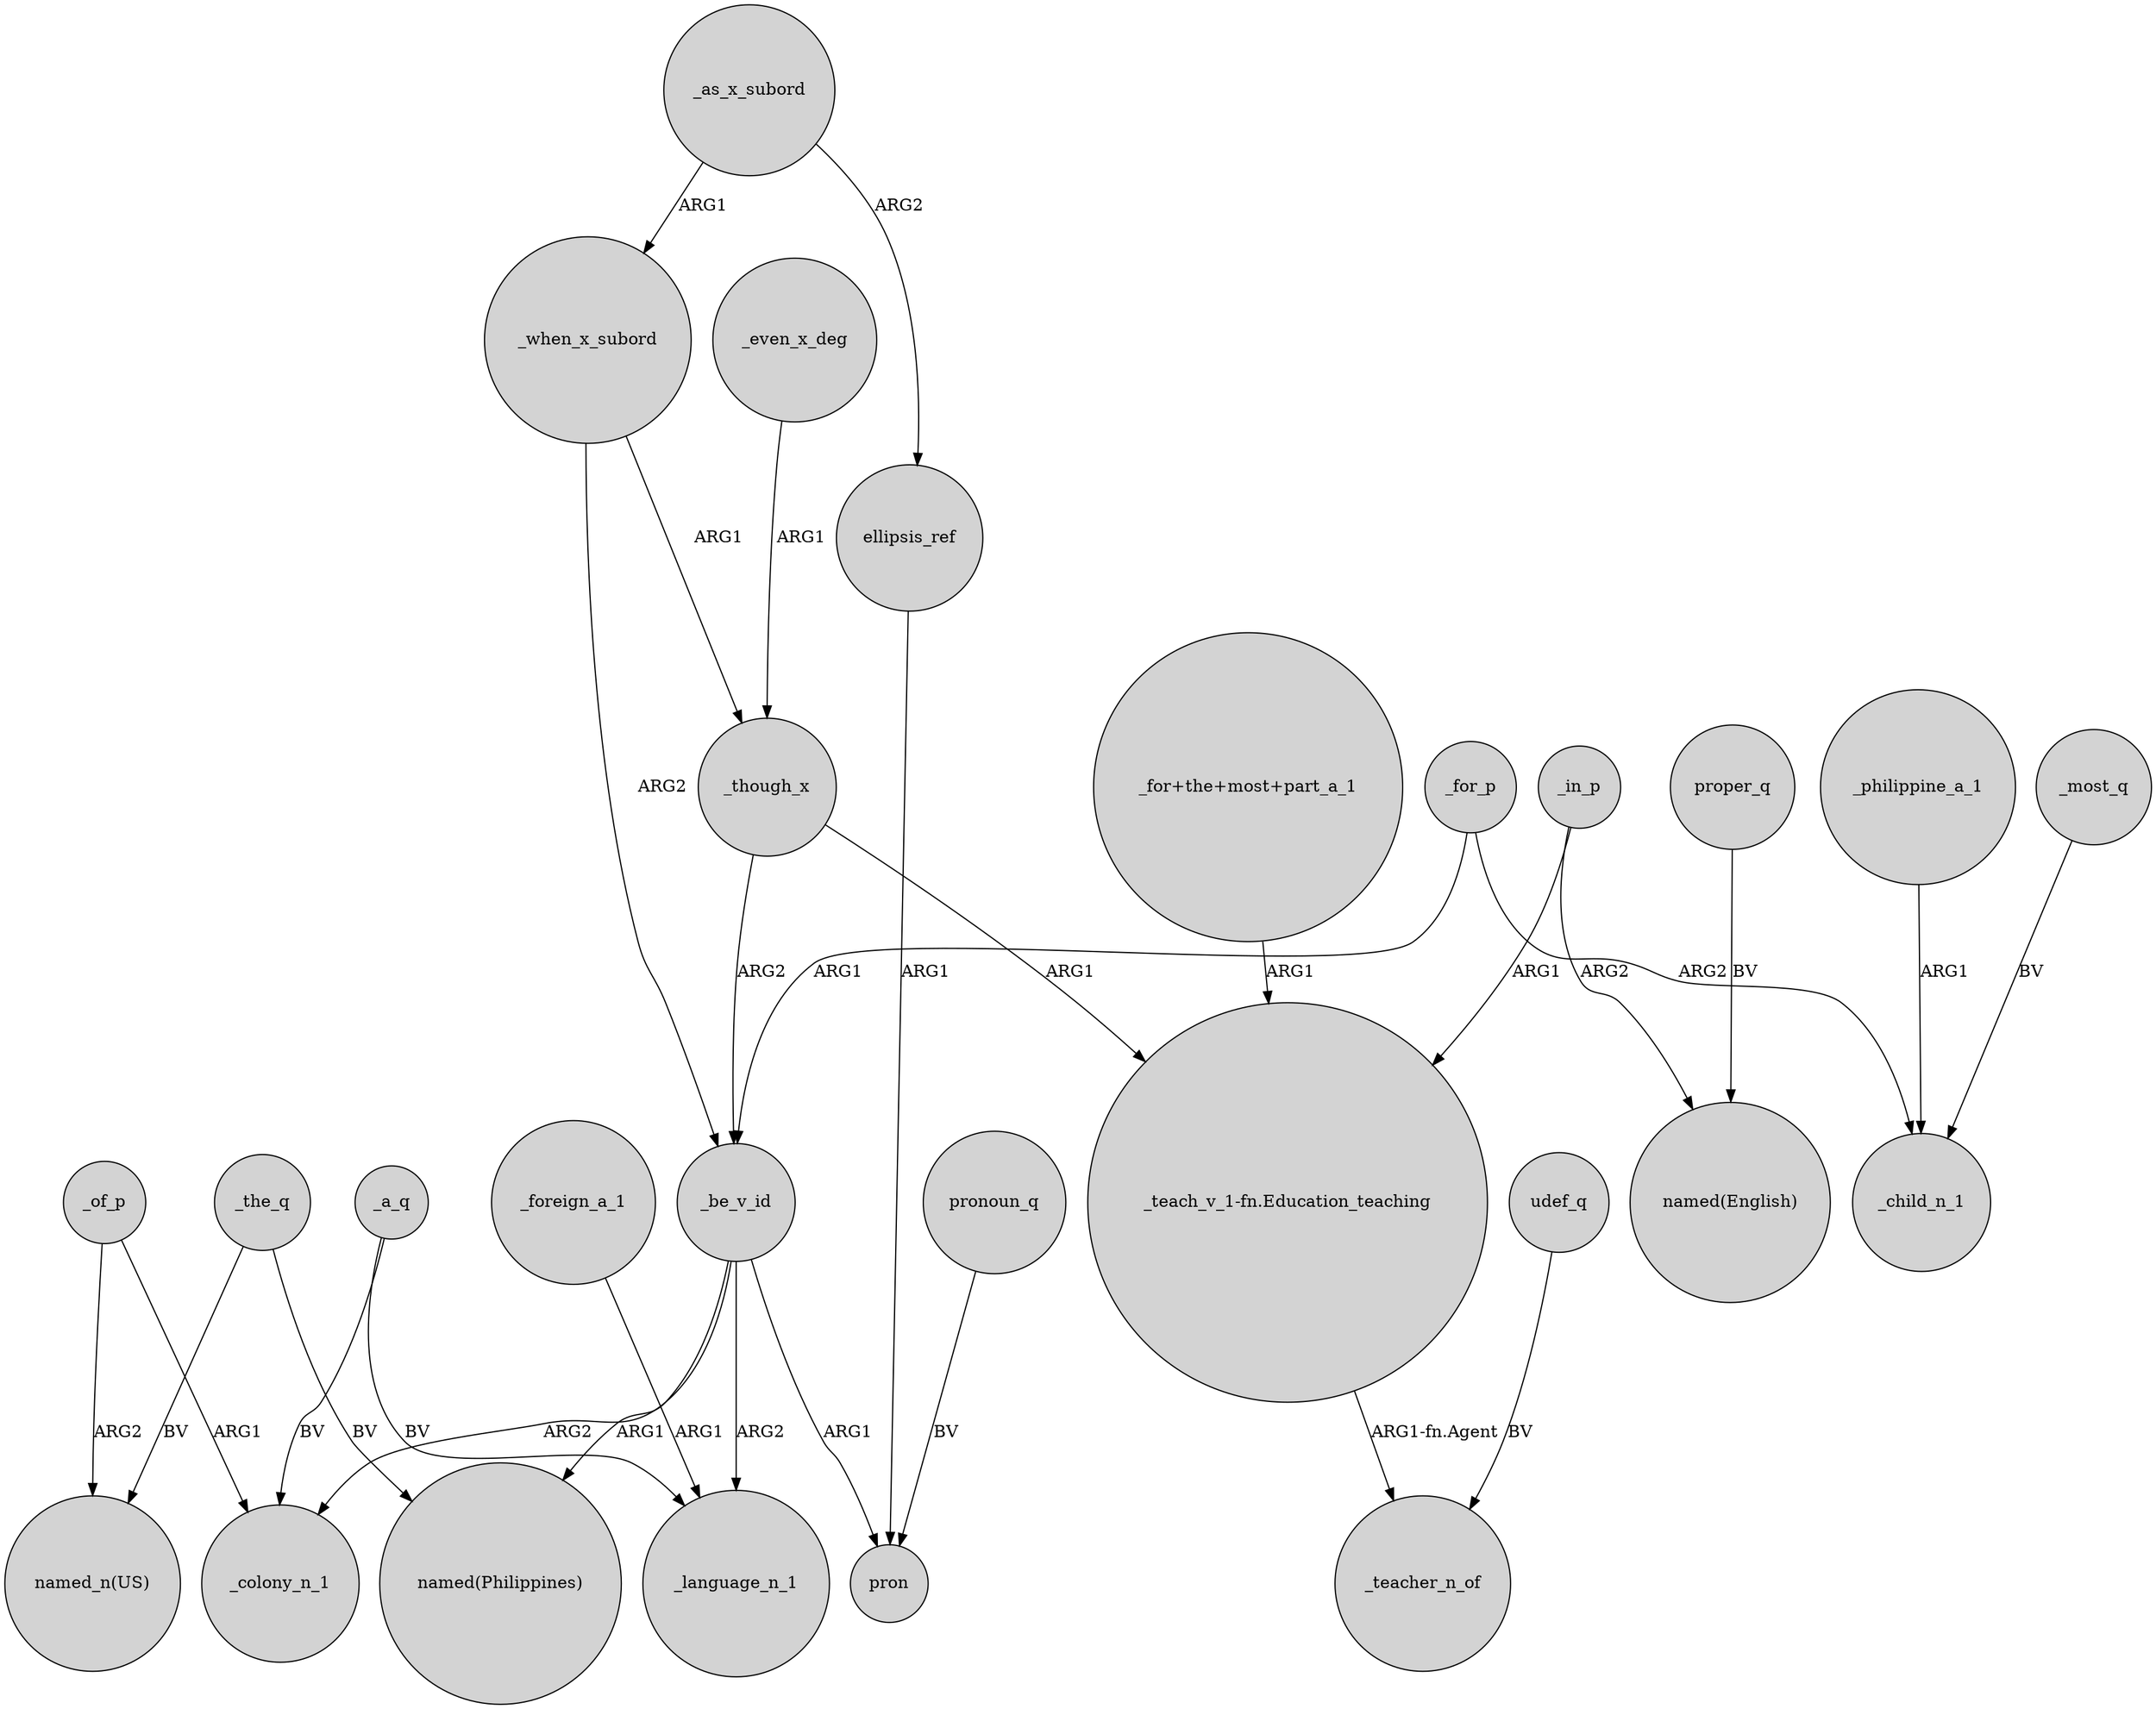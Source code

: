 digraph {
	node [shape=circle style=filled]
	_of_p -> "named_n(US)" [label=ARG2]
	_be_v_id -> "named(Philippines)" [label=ARG1]
	_in_p -> "named(English)" [label=ARG2]
	_a_q -> _colony_n_1 [label=BV]
	_even_x_deg -> _though_x [label=ARG1]
	_when_x_subord -> _though_x [label=ARG1]
	ellipsis_ref -> pron [label=ARG1]
	proper_q -> "named(English)" [label=BV]
	udef_q -> _teacher_n_of [label=BV]
	_be_v_id -> _language_n_1 [label=ARG2]
	_the_q -> "named(Philippines)" [label=BV]
	_though_x -> "_teach_v_1-fn.Education_teaching" [label=ARG1]
	_be_v_id -> pron [label=ARG1]
	_be_v_id -> _colony_n_1 [label=ARG2]
	_the_q -> "named_n(US)" [label=BV]
	"_for+the+most+part_a_1" -> "_teach_v_1-fn.Education_teaching" [label=ARG1]
	_as_x_subord -> _when_x_subord [label=ARG1]
	pronoun_q -> pron [label=BV]
	_for_p -> _be_v_id [label=ARG1]
	_when_x_subord -> _be_v_id [label=ARG2]
	_though_x -> _be_v_id [label=ARG2]
	_philippine_a_1 -> _child_n_1 [label=ARG1]
	_a_q -> _language_n_1 [label=BV]
	_of_p -> _colony_n_1 [label=ARG1]
	_most_q -> _child_n_1 [label=BV]
	_as_x_subord -> ellipsis_ref [label=ARG2]
	"_teach_v_1-fn.Education_teaching" -> _teacher_n_of [label="ARG1-fn.Agent"]
	_for_p -> _child_n_1 [label=ARG2]
	_foreign_a_1 -> _language_n_1 [label=ARG1]
	_in_p -> "_teach_v_1-fn.Education_teaching" [label=ARG1]
}
